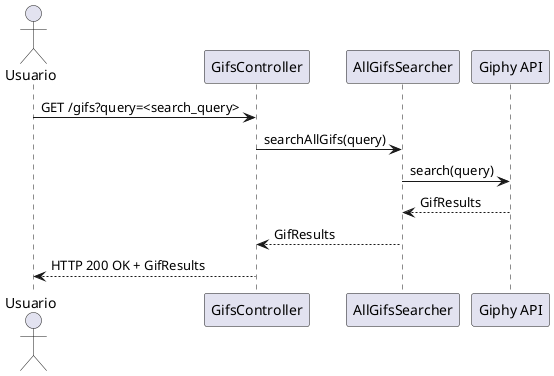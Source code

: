 @startuml
actor Usuario

participant "GifsController" as Controller
participant "AllGifsSearcher" as Service
participant "Giphy API" as Giphy

Usuario -> Controller: GET /gifs?query=<search_query>
Controller -> Service: searchAllGifs(query)
Service -> Giphy: search(query)
Giphy --> Service: GifResults
Service --> Controller: GifResults
Controller --> Usuario: HTTP 200 OK + GifResults
@enduml
